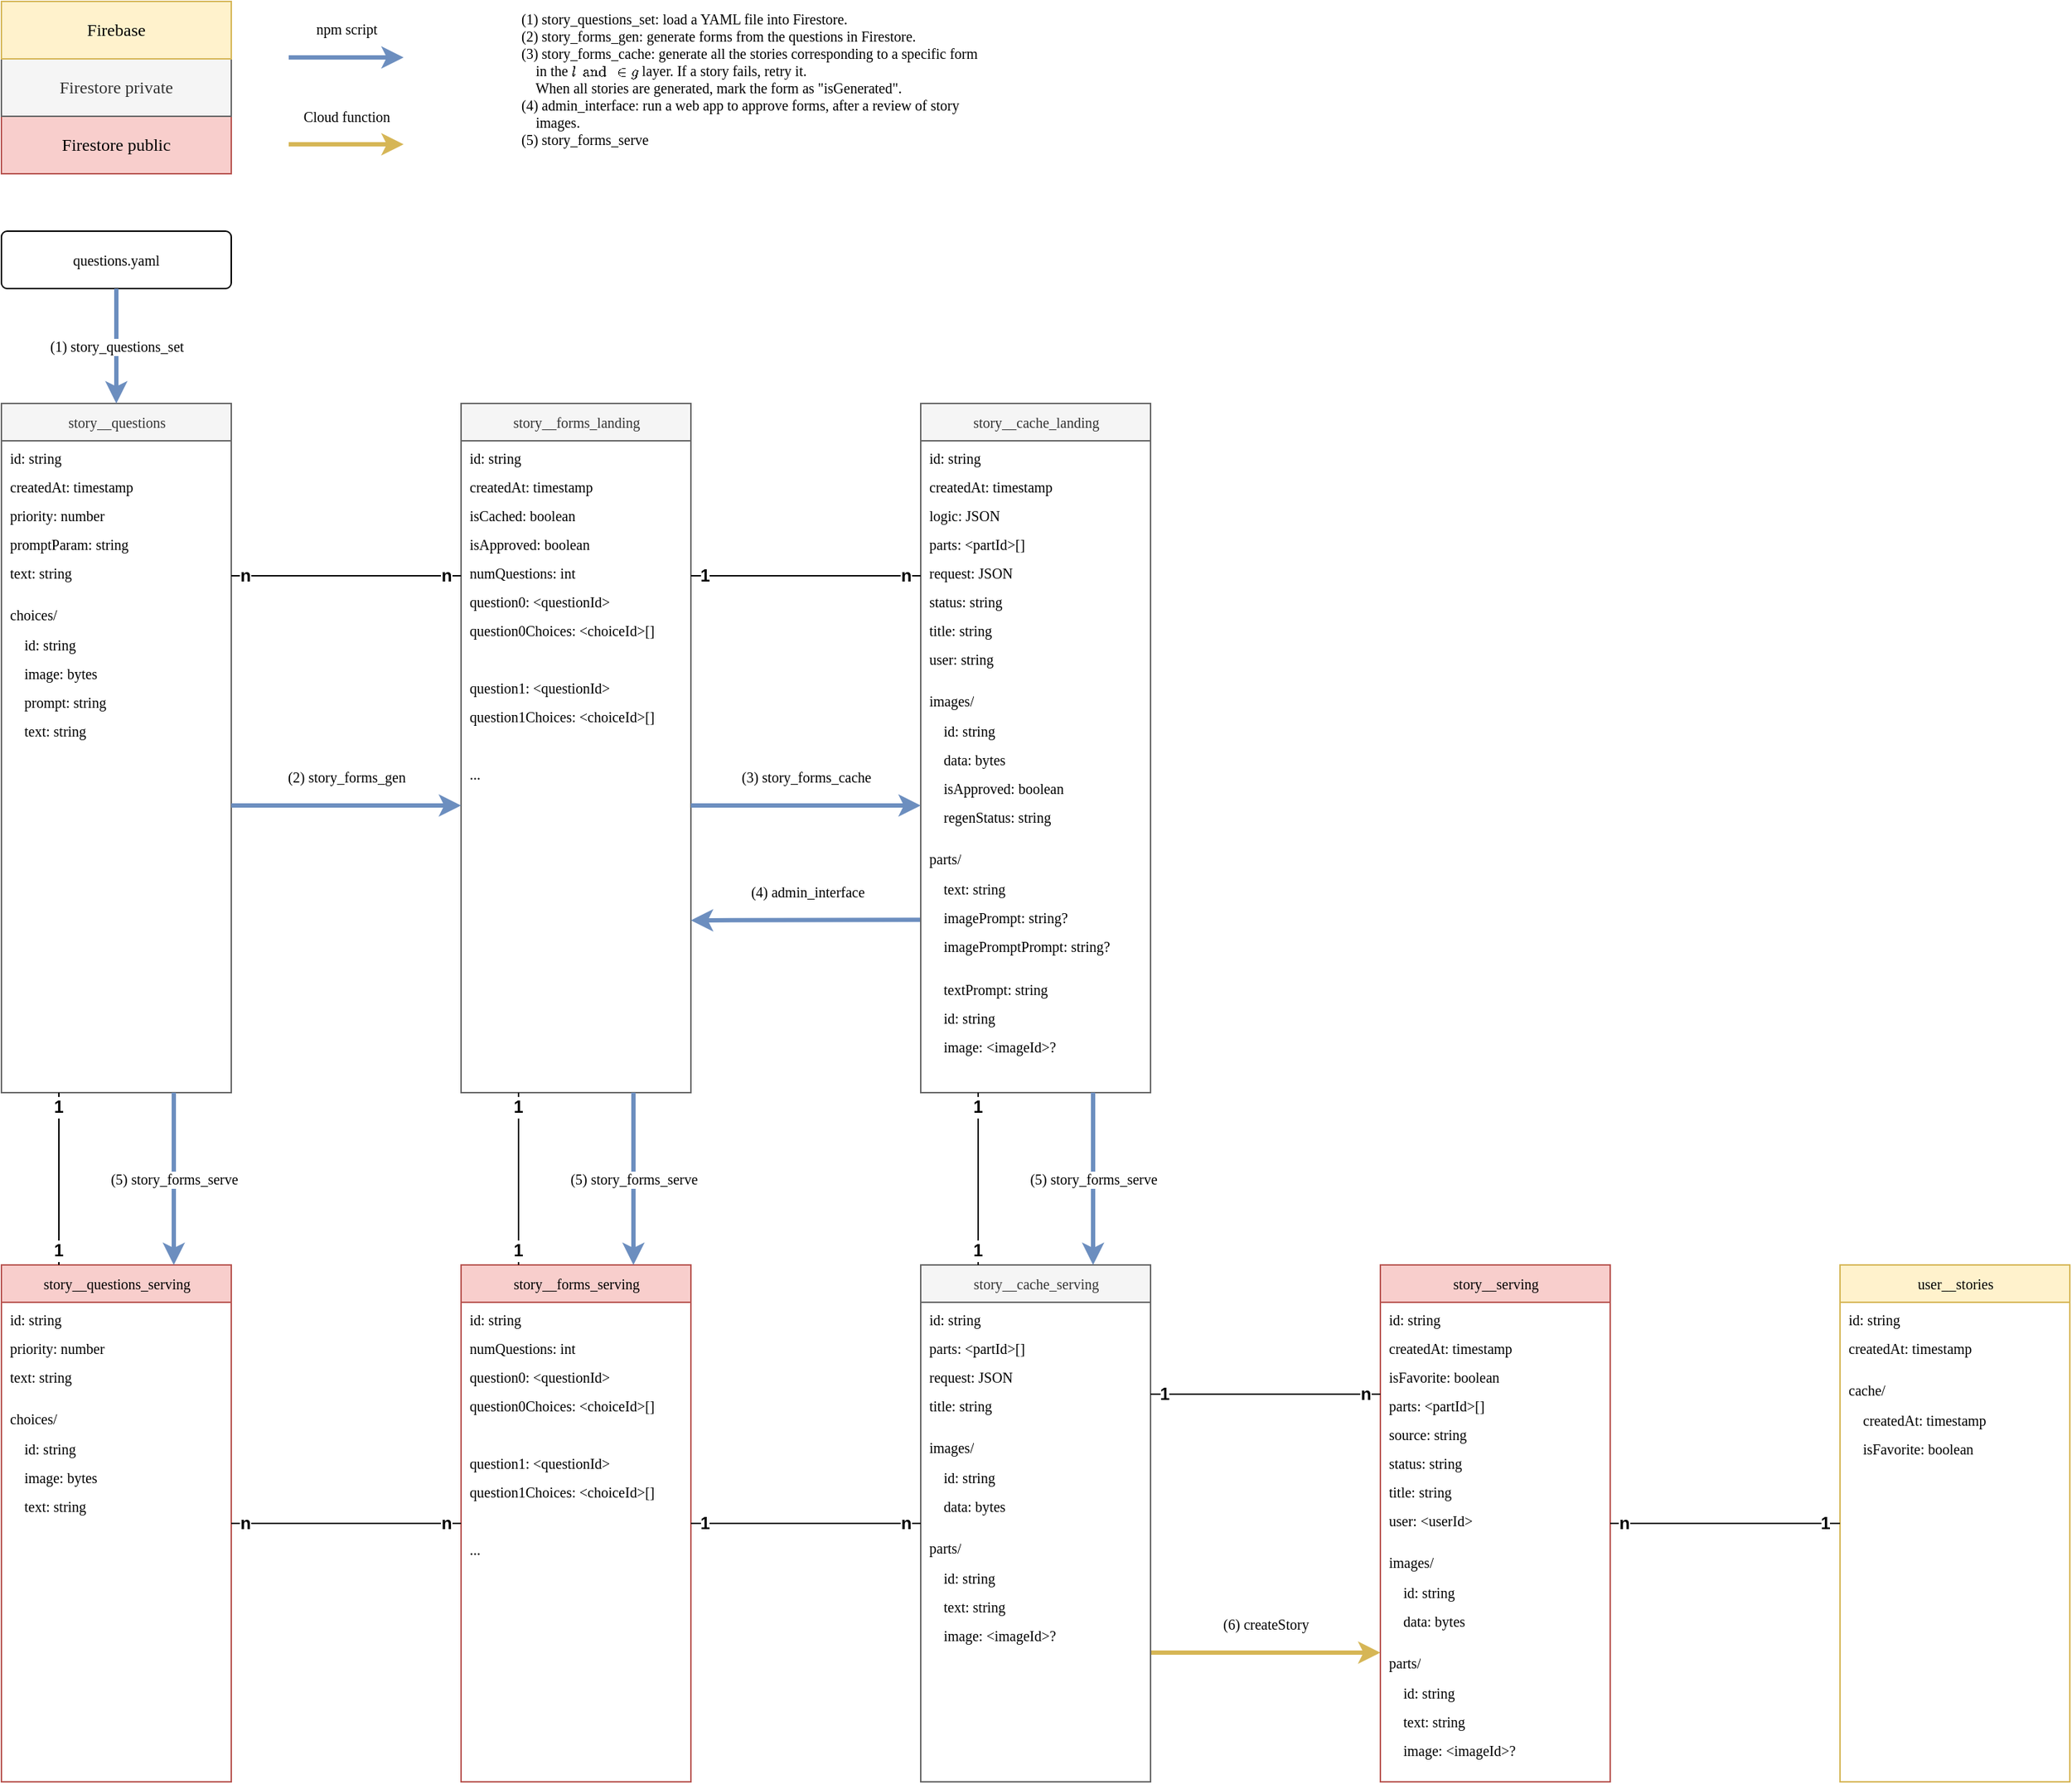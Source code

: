 <mxfile version="21.7.5" type="device">
  <diagram name="Page-1" id="AGp9k4NgMVpliDJdycsb">
    <mxGraphModel dx="1367" dy="701" grid="1" gridSize="10" guides="1" tooltips="1" connect="1" arrows="1" fold="1" page="1" pageScale="1" pageWidth="1169" pageHeight="827" math="0" shadow="0">
      <root>
        <mxCell id="0" />
        <mxCell id="1" parent="0" />
        <mxCell id="oHPK-ylT67RkrpIPKsx3-16" value="story__questions" style="swimlane;html=1;fontStyle=0;childLayout=stackLayout;horizontal=1;startSize=26;horizontalStack=0;resizeParent=1;resizeLast=0;collapsible=1;marginBottom=0;swimlaneFillColor=#ffffff;rounded=0;shadow=0;comic=0;labelBackgroundColor=none;strokeWidth=1;fontFamily=Lucida Console;fontSize=10;align=center;fillColor=#f5f5f5;strokeColor=#666666;swimlaneLine=1;glass=0;fontColor=#333333;" parent="1" vertex="1">
          <mxGeometry y="280" width="160" height="480" as="geometry">
            <mxRectangle y="280" width="160" height="30" as="alternateBounds" />
          </mxGeometry>
        </mxCell>
        <mxCell id="JgbcZ7sCWgasm3MyN25L-12" value="id: string" style="text;strokeColor=none;fillColor=none;align=left;verticalAlign=top;spacingLeft=4;spacingRight=4;overflow=hidden;rotatable=0;points=[[0,0.5],[1,0.5]];portConstraint=eastwest;whiteSpace=wrap;html=1;fontFamily=Lucida Console;fontSize=10;labelBackgroundColor=none;" parent="oHPK-ylT67RkrpIPKsx3-16" vertex="1">
          <mxGeometry y="26" width="160" height="20" as="geometry" />
        </mxCell>
        <mxCell id="JgbcZ7sCWgasm3MyN25L-22" value="createdAt: timestamp" style="text;strokeColor=none;fillColor=none;align=left;verticalAlign=top;spacingLeft=4;spacingRight=4;overflow=hidden;rotatable=0;points=[[0,0.5],[1,0.5]];portConstraint=eastwest;whiteSpace=wrap;html=1;fontFamily=Lucida Console;fontSize=10;labelBackgroundColor=none;" parent="oHPK-ylT67RkrpIPKsx3-16" vertex="1">
          <mxGeometry y="46" width="160" height="20" as="geometry" />
        </mxCell>
        <mxCell id="mDAjO0HEJjEHSdO7WQvk-1" value="priority: number" style="text;strokeColor=none;fillColor=none;align=left;verticalAlign=top;spacingLeft=4;spacingRight=4;overflow=hidden;rotatable=0;points=[[0,0.5],[1,0.5]];portConstraint=eastwest;whiteSpace=wrap;html=1;fontFamily=Lucida Console;fontSize=10;labelBackgroundColor=none;" parent="oHPK-ylT67RkrpIPKsx3-16" vertex="1">
          <mxGeometry y="66" width="160" height="20" as="geometry" />
        </mxCell>
        <mxCell id="JgbcZ7sCWgasm3MyN25L-21" value="promptParam: string" style="text;strokeColor=none;fillColor=none;align=left;verticalAlign=top;spacingLeft=4;spacingRight=4;overflow=hidden;rotatable=0;points=[[0,0.5],[1,0.5]];portConstraint=eastwest;whiteSpace=wrap;html=1;fontFamily=Lucida Console;fontSize=10;labelBackgroundColor=none;" parent="oHPK-ylT67RkrpIPKsx3-16" vertex="1">
          <mxGeometry y="86" width="160" height="20" as="geometry" />
        </mxCell>
        <mxCell id="JgbcZ7sCWgasm3MyN25L-8" value="text: string" style="text;strokeColor=none;fillColor=none;align=left;verticalAlign=top;spacingLeft=4;spacingRight=4;overflow=hidden;rotatable=0;points=[[0,0.5],[1,0.5]];portConstraint=eastwest;whiteSpace=wrap;html=1;fontFamily=Lucida Console;fontSize=10;labelBackgroundColor=none;" parent="oHPK-ylT67RkrpIPKsx3-16" vertex="1">
          <mxGeometry y="106" width="160" height="20" as="geometry" />
        </mxCell>
        <mxCell id="JgbcZ7sCWgasm3MyN25L-16" value="choices/" style="text;strokeColor=none;fillColor=none;align=left;verticalAlign=bottom;spacingLeft=4;spacingRight=4;overflow=hidden;rotatable=0;points=[[0,0.5],[1,0.5]];portConstraint=eastwest;whiteSpace=wrap;html=1;fontFamily=Lucida Console;fontSize=10;labelBackgroundColor=none;" parent="oHPK-ylT67RkrpIPKsx3-16" vertex="1">
          <mxGeometry y="126" width="160" height="30" as="geometry" />
        </mxCell>
        <mxCell id="JgbcZ7sCWgasm3MyN25L-17" value="id: string" style="text;strokeColor=none;fillColor=none;align=left;verticalAlign=top;spacingLeft=14;spacingRight=4;overflow=hidden;rotatable=0;points=[[0,0.5],[1,0.5]];portConstraint=eastwest;whiteSpace=wrap;html=1;fontFamily=Lucida Console;fontSize=10;labelBackgroundColor=none;" parent="oHPK-ylT67RkrpIPKsx3-16" vertex="1">
          <mxGeometry y="156" width="160" height="20" as="geometry" />
        </mxCell>
        <mxCell id="JgbcZ7sCWgasm3MyN25L-20" value="image: bytes" style="text;strokeColor=none;fillColor=none;align=left;verticalAlign=top;spacingLeft=14;spacingRight=4;overflow=hidden;rotatable=0;points=[[0,0.5],[1,0.5]];portConstraint=eastwest;whiteSpace=wrap;html=1;fontFamily=Lucida Console;fontSize=10;labelBackgroundColor=none;" parent="oHPK-ylT67RkrpIPKsx3-16" vertex="1">
          <mxGeometry y="176" width="160" height="20" as="geometry" />
        </mxCell>
        <mxCell id="JgbcZ7sCWgasm3MyN25L-18" value="prompt: string" style="text;strokeColor=none;fillColor=none;align=left;verticalAlign=top;spacingLeft=14;spacingRight=4;overflow=hidden;rotatable=0;points=[[0,0.5],[1,0.5]];portConstraint=eastwest;whiteSpace=wrap;html=1;fontFamily=Lucida Console;fontSize=10;labelBackgroundColor=none;" parent="oHPK-ylT67RkrpIPKsx3-16" vertex="1">
          <mxGeometry y="196" width="160" height="20" as="geometry" />
        </mxCell>
        <mxCell id="JgbcZ7sCWgasm3MyN25L-19" value="text: string" style="text;strokeColor=none;fillColor=none;align=left;verticalAlign=top;spacingLeft=14;spacingRight=4;overflow=hidden;rotatable=0;points=[[0,0.5],[1,0.5]];portConstraint=eastwest;whiteSpace=wrap;html=1;fontFamily=Lucida Console;fontSize=10;labelBackgroundColor=none;" parent="oHPK-ylT67RkrpIPKsx3-16" vertex="1">
          <mxGeometry y="216" width="160" height="20" as="geometry" />
        </mxCell>
        <mxCell id="oHPK-ylT67RkrpIPKsx3-22" value="story__forms_landing" style="swimlane;html=1;fontStyle=0;childLayout=stackLayout;horizontal=1;startSize=26;horizontalStack=0;resizeParent=1;resizeLast=0;collapsible=1;marginBottom=0;swimlaneFillColor=#ffffff;rounded=0;shadow=0;comic=0;labelBackgroundColor=none;strokeWidth=1;fontFamily=Lucida Console;fontSize=10;align=center;fillColor=#f5f5f5;fontColor=#333333;strokeColor=#666666;swimlaneLine=1;glass=0;" parent="1" vertex="1">
          <mxGeometry x="320" y="280" width="160" height="480" as="geometry">
            <mxRectangle x="320" y="280" width="160" height="30" as="alternateBounds" />
          </mxGeometry>
        </mxCell>
        <mxCell id="JgbcZ7sCWgasm3MyN25L-27" value="id: string" style="text;strokeColor=none;fillColor=none;align=left;verticalAlign=top;spacingLeft=4;spacingRight=4;overflow=hidden;rotatable=0;points=[[0,0.5],[1,0.5]];portConstraint=eastwest;whiteSpace=wrap;html=1;fontFamily=Lucida Console;fontSize=10;labelBackgroundColor=none;" parent="oHPK-ylT67RkrpIPKsx3-22" vertex="1">
          <mxGeometry y="26" width="160" height="20" as="geometry" />
        </mxCell>
        <mxCell id="JgbcZ7sCWgasm3MyN25L-28" value="createdAt: timestamp" style="text;strokeColor=none;fillColor=none;align=left;verticalAlign=top;spacingLeft=4;spacingRight=4;overflow=hidden;rotatable=0;points=[[0,0.5],[1,0.5]];portConstraint=eastwest;whiteSpace=wrap;html=1;fontFamily=Lucida Console;fontSize=10;labelBackgroundColor=none;" parent="oHPK-ylT67RkrpIPKsx3-22" vertex="1">
          <mxGeometry y="46" width="160" height="20" as="geometry" />
        </mxCell>
        <mxCell id="JgbcZ7sCWgasm3MyN25L-37" value="isCached: boolean" style="text;strokeColor=none;fillColor=none;align=left;verticalAlign=top;spacingLeft=4;spacingRight=4;overflow=hidden;rotatable=0;points=[[0,0.5],[1,0.5]];portConstraint=eastwest;whiteSpace=wrap;html=1;fontFamily=Lucida Console;fontSize=10;labelBackgroundColor=none;" parent="oHPK-ylT67RkrpIPKsx3-22" vertex="1">
          <mxGeometry y="66" width="160" height="20" as="geometry" />
        </mxCell>
        <mxCell id="5jNySDlbbCqf91xrsFXS-9" value="isApproved: boolean" style="text;strokeColor=none;fillColor=none;align=left;verticalAlign=top;spacingLeft=4;spacingRight=4;overflow=hidden;rotatable=0;points=[[0,0.5],[1,0.5]];portConstraint=eastwest;whiteSpace=wrap;html=1;fontFamily=Lucida Console;fontSize=10;labelBackgroundColor=none;" parent="oHPK-ylT67RkrpIPKsx3-22" vertex="1">
          <mxGeometry y="86" width="160" height="20" as="geometry" />
        </mxCell>
        <mxCell id="JgbcZ7sCWgasm3MyN25L-33" value="numQuestions: int" style="text;strokeColor=none;fillColor=none;align=left;verticalAlign=top;spacingLeft=4;spacingRight=4;overflow=hidden;rotatable=0;points=[[0,0.5],[1,0.5]];portConstraint=eastwest;whiteSpace=wrap;html=1;fontFamily=Lucida Console;fontSize=10;labelBackgroundColor=none;" parent="oHPK-ylT67RkrpIPKsx3-22" vertex="1">
          <mxGeometry y="106" width="160" height="20" as="geometry" />
        </mxCell>
        <mxCell id="JgbcZ7sCWgasm3MyN25L-29" value="question0: &amp;lt;questionId&amp;gt;" style="text;strokeColor=none;fillColor=none;align=left;verticalAlign=top;spacingLeft=4;spacingRight=4;overflow=hidden;rotatable=0;points=[[0,0.5],[1,0.5]];portConstraint=eastwest;whiteSpace=wrap;html=1;fontFamily=Lucida Console;fontSize=10;labelBackgroundColor=none;" parent="oHPK-ylT67RkrpIPKsx3-22" vertex="1">
          <mxGeometry y="126" width="160" height="20" as="geometry" />
        </mxCell>
        <mxCell id="JgbcZ7sCWgasm3MyN25L-30" value="question0Choices: &amp;lt;choiceId&amp;gt;[]" style="text;strokeColor=none;fillColor=none;align=left;verticalAlign=top;spacingLeft=4;spacingRight=4;overflow=hidden;rotatable=0;points=[[0,0.5],[1,0.5]];portConstraint=eastwest;whiteSpace=wrap;html=1;fontFamily=Lucida Console;fontSize=10;labelBackgroundColor=none;" parent="oHPK-ylT67RkrpIPKsx3-22" vertex="1">
          <mxGeometry y="146" width="160" height="40" as="geometry" />
        </mxCell>
        <mxCell id="JgbcZ7sCWgasm3MyN25L-31" value="question1: &amp;lt;questionId&amp;gt;" style="text;strokeColor=none;fillColor=none;align=left;verticalAlign=top;spacingLeft=4;spacingRight=4;overflow=hidden;rotatable=0;points=[[0,0.5],[1,0.5]];portConstraint=eastwest;whiteSpace=wrap;html=1;fontFamily=Lucida Console;fontSize=10;labelBackgroundColor=none;" parent="oHPK-ylT67RkrpIPKsx3-22" vertex="1">
          <mxGeometry y="186" width="160" height="20" as="geometry" />
        </mxCell>
        <mxCell id="JgbcZ7sCWgasm3MyN25L-32" value="question1Choices: &amp;lt;choiceId&amp;gt;[]" style="text;strokeColor=none;fillColor=none;align=left;verticalAlign=top;spacingLeft=4;spacingRight=4;overflow=hidden;rotatable=0;points=[[0,0.5],[1,0.5]];portConstraint=eastwest;whiteSpace=wrap;html=1;fontFamily=Lucida Console;fontSize=10;labelBackgroundColor=none;" parent="oHPK-ylT67RkrpIPKsx3-22" vertex="1">
          <mxGeometry y="206" width="160" height="40" as="geometry" />
        </mxCell>
        <mxCell id="7S3lR6mX7amAH_xJcQXJ-2" value="..." style="text;strokeColor=none;fillColor=none;align=left;verticalAlign=top;spacingLeft=4;spacingRight=4;overflow=hidden;rotatable=0;points=[[0,0.5],[1,0.5]];portConstraint=eastwest;whiteSpace=wrap;html=1;fontFamily=Lucida Console;fontSize=10;labelBackgroundColor=none;" parent="oHPK-ylT67RkrpIPKsx3-22" vertex="1">
          <mxGeometry y="246" width="160" height="20" as="geometry" />
        </mxCell>
        <mxCell id="oHPK-ylT67RkrpIPKsx3-23" value="story__cache_landing" style="swimlane;html=1;fontStyle=0;childLayout=stackLayout;horizontal=1;startSize=26;horizontalStack=0;resizeParent=1;resizeLast=0;collapsible=1;marginBottom=0;swimlaneFillColor=#ffffff;rounded=0;shadow=0;comic=0;labelBackgroundColor=none;strokeWidth=1;fontFamily=Lucida Console;fontSize=10;align=center;fillColor=#f5f5f5;fontColor=#333333;strokeColor=#666666;swimlaneLine=1;glass=0;" parent="1" vertex="1">
          <mxGeometry x="640" y="280" width="160" height="480" as="geometry">
            <mxRectangle x="640" y="280" width="160" height="30" as="alternateBounds" />
          </mxGeometry>
        </mxCell>
        <mxCell id="JgbcZ7sCWgasm3MyN25L-45" value="id: string" style="text;strokeColor=none;fillColor=none;align=left;verticalAlign=top;spacingLeft=4;spacingRight=4;overflow=hidden;rotatable=0;points=[[0,0.5],[1,0.5]];portConstraint=eastwest;whiteSpace=wrap;html=1;fontFamily=Lucida Console;fontSize=10;labelBackgroundColor=none;" parent="oHPK-ylT67RkrpIPKsx3-23" vertex="1">
          <mxGeometry y="26" width="160" height="20" as="geometry" />
        </mxCell>
        <mxCell id="JgbcZ7sCWgasm3MyN25L-47" value="createdAt: timestamp" style="text;strokeColor=none;fillColor=none;align=left;verticalAlign=top;spacingLeft=4;spacingRight=4;overflow=hidden;rotatable=0;points=[[0,0.5],[1,0.5]];portConstraint=eastwest;whiteSpace=wrap;html=1;fontFamily=Lucida Console;fontSize=10;labelBackgroundColor=none;" parent="oHPK-ylT67RkrpIPKsx3-23" vertex="1">
          <mxGeometry y="46" width="160" height="20" as="geometry" />
        </mxCell>
        <mxCell id="mDAjO0HEJjEHSdO7WQvk-2" value="logic: JSON" style="text;strokeColor=none;fillColor=none;align=left;verticalAlign=top;spacingLeft=4;spacingRight=4;overflow=hidden;rotatable=0;points=[[0,0.5],[1,0.5]];portConstraint=eastwest;whiteSpace=wrap;html=1;fontFamily=Lucida Console;fontSize=10;labelBackgroundColor=none;" parent="oHPK-ylT67RkrpIPKsx3-23" vertex="1">
          <mxGeometry y="66" width="160" height="20" as="geometry" />
        </mxCell>
        <mxCell id="JgbcZ7sCWgasm3MyN25L-49" value="parts: &amp;lt;partId&amp;gt;[]" style="text;strokeColor=none;fillColor=none;align=left;verticalAlign=top;spacingLeft=4;spacingRight=4;overflow=hidden;rotatable=0;points=[[0,0.5],[1,0.5]];portConstraint=eastwest;whiteSpace=wrap;html=1;fontFamily=Lucida Console;fontSize=10;labelBackgroundColor=none;" parent="oHPK-ylT67RkrpIPKsx3-23" vertex="1">
          <mxGeometry y="86" width="160" height="20" as="geometry" />
        </mxCell>
        <mxCell id="JgbcZ7sCWgasm3MyN25L-48" value="request: JSON" style="text;strokeColor=none;fillColor=none;align=left;verticalAlign=top;spacingLeft=4;spacingRight=4;overflow=hidden;rotatable=0;points=[[0,0.5],[1,0.5]];portConstraint=eastwest;whiteSpace=wrap;html=1;fontFamily=Lucida Console;fontSize=10;labelBackgroundColor=none;" parent="oHPK-ylT67RkrpIPKsx3-23" vertex="1">
          <mxGeometry y="106" width="160" height="20" as="geometry" />
        </mxCell>
        <mxCell id="JgbcZ7sCWgasm3MyN25L-46" value="status: string" style="text;strokeColor=none;fillColor=none;align=left;verticalAlign=top;spacingLeft=4;spacingRight=4;overflow=hidden;rotatable=0;points=[[0,0.5],[1,0.5]];portConstraint=eastwest;whiteSpace=wrap;html=1;fontFamily=Lucida Console;fontSize=10;labelBackgroundColor=none;" parent="oHPK-ylT67RkrpIPKsx3-23" vertex="1">
          <mxGeometry y="126" width="160" height="20" as="geometry" />
        </mxCell>
        <mxCell id="mDAjO0HEJjEHSdO7WQvk-3" value="title: string" style="text;strokeColor=none;fillColor=none;align=left;verticalAlign=top;spacingLeft=4;spacingRight=4;overflow=hidden;rotatable=0;points=[[0,0.5],[1,0.5]];portConstraint=eastwest;whiteSpace=wrap;html=1;fontFamily=Lucida Console;fontSize=10;labelBackgroundColor=none;" parent="oHPK-ylT67RkrpIPKsx3-23" vertex="1">
          <mxGeometry y="146" width="160" height="20" as="geometry" />
        </mxCell>
        <mxCell id="mDAjO0HEJjEHSdO7WQvk-4" value="user: string" style="text;strokeColor=none;fillColor=none;align=left;verticalAlign=top;spacingLeft=4;spacingRight=4;overflow=hidden;rotatable=0;points=[[0,0.5],[1,0.5]];portConstraint=eastwest;whiteSpace=wrap;html=1;fontFamily=Lucida Console;fontSize=10;labelBackgroundColor=none;" parent="oHPK-ylT67RkrpIPKsx3-23" vertex="1">
          <mxGeometry y="166" width="160" height="20" as="geometry" />
        </mxCell>
        <mxCell id="JgbcZ7sCWgasm3MyN25L-50" value="images/" style="text;strokeColor=none;fillColor=none;align=left;verticalAlign=bottom;spacingLeft=4;spacingRight=4;overflow=hidden;rotatable=0;points=[[0,0.5],[1,0.5]];portConstraint=eastwest;whiteSpace=wrap;html=1;fontFamily=Lucida Console;fontSize=10;labelBackgroundColor=none;" parent="oHPK-ylT67RkrpIPKsx3-23" vertex="1">
          <mxGeometry y="186" width="160" height="30" as="geometry" />
        </mxCell>
        <mxCell id="JgbcZ7sCWgasm3MyN25L-51" value="id: string" style="text;strokeColor=none;fillColor=none;align=left;verticalAlign=top;spacingLeft=14;spacingRight=4;overflow=hidden;rotatable=0;points=[[0,0.5],[1,0.5]];portConstraint=eastwest;whiteSpace=wrap;html=1;fontFamily=Lucida Console;fontSize=10;labelBackgroundColor=none;" parent="oHPK-ylT67RkrpIPKsx3-23" vertex="1">
          <mxGeometry y="216" width="160" height="20" as="geometry" />
        </mxCell>
        <mxCell id="JgbcZ7sCWgasm3MyN25L-52" value="data: bytes" style="text;strokeColor=none;fillColor=none;align=left;verticalAlign=top;spacingLeft=14;spacingRight=4;overflow=hidden;rotatable=0;points=[[0,0.5],[1,0.5]];portConstraint=eastwest;whiteSpace=wrap;html=1;fontFamily=Lucida Console;fontSize=10;labelBackgroundColor=none;" parent="oHPK-ylT67RkrpIPKsx3-23" vertex="1">
          <mxGeometry y="236" width="160" height="20" as="geometry" />
        </mxCell>
        <mxCell id="5jNySDlbbCqf91xrsFXS-5" value="isApproved: boolean" style="text;strokeColor=none;fillColor=none;align=left;verticalAlign=top;spacingLeft=14;spacingRight=4;overflow=hidden;rotatable=0;points=[[0,0.5],[1,0.5]];portConstraint=eastwest;whiteSpace=wrap;html=1;fontFamily=Lucida Console;fontSize=10;labelBackgroundColor=none;" parent="oHPK-ylT67RkrpIPKsx3-23" vertex="1">
          <mxGeometry y="256" width="160" height="20" as="geometry" />
        </mxCell>
        <mxCell id="5jNySDlbbCqf91xrsFXS-6" value="regenStatus: string" style="text;strokeColor=none;fillColor=none;align=left;verticalAlign=top;spacingLeft=14;spacingRight=4;overflow=hidden;rotatable=0;points=[[0,0.5],[1,0.5]];portConstraint=eastwest;whiteSpace=wrap;html=1;fontFamily=Lucida Console;fontSize=10;labelBackgroundColor=none;" parent="oHPK-ylT67RkrpIPKsx3-23" vertex="1">
          <mxGeometry y="276" width="160" height="20" as="geometry" />
        </mxCell>
        <mxCell id="JgbcZ7sCWgasm3MyN25L-53" value="parts/" style="text;strokeColor=none;fillColor=none;align=left;verticalAlign=bottom;spacingLeft=4;spacingRight=4;overflow=hidden;rotatable=0;points=[[0,0.5],[1,0.5]];portConstraint=eastwest;whiteSpace=wrap;html=1;fontFamily=Lucida Console;fontSize=10;labelBackgroundColor=none;" parent="oHPK-ylT67RkrpIPKsx3-23" vertex="1">
          <mxGeometry y="296" width="160" height="30" as="geometry" />
        </mxCell>
        <mxCell id="JgbcZ7sCWgasm3MyN25L-55" value="text: string" style="text;strokeColor=none;fillColor=none;align=left;verticalAlign=top;spacingLeft=14;spacingRight=4;overflow=hidden;rotatable=0;points=[[0,0.5],[1,0.5]];portConstraint=eastwest;whiteSpace=wrap;html=1;fontFamily=Lucida Console;fontSize=10;labelBackgroundColor=none;" parent="oHPK-ylT67RkrpIPKsx3-23" vertex="1">
          <mxGeometry y="326" width="160" height="20" as="geometry" />
        </mxCell>
        <mxCell id="JgbcZ7sCWgasm3MyN25L-59" value="imagePrompt: string?" style="text;strokeColor=none;fillColor=none;align=left;verticalAlign=top;spacingLeft=14;spacingRight=4;overflow=hidden;rotatable=0;points=[[0,0.5],[1,0.5]];portConstraint=eastwest;whiteSpace=wrap;html=1;fontFamily=Lucida Console;fontSize=10;labelBackgroundColor=none;" parent="oHPK-ylT67RkrpIPKsx3-23" vertex="1">
          <mxGeometry y="346" width="160" height="20" as="geometry" />
        </mxCell>
        <mxCell id="JgbcZ7sCWgasm3MyN25L-60" value="imagePromptPrompt: string?" style="text;strokeColor=none;fillColor=none;align=left;verticalAlign=top;spacingLeft=14;spacingRight=4;overflow=hidden;rotatable=0;points=[[0,0.5],[1,0.5]];portConstraint=eastwest;whiteSpace=wrap;html=1;fontFamily=Lucida Console;fontSize=10;labelBackgroundColor=none;" parent="oHPK-ylT67RkrpIPKsx3-23" vertex="1">
          <mxGeometry y="366" width="160" height="30" as="geometry" />
        </mxCell>
        <mxCell id="JgbcZ7sCWgasm3MyN25L-58" value="textPrompt: string" style="text;strokeColor=none;fillColor=none;align=left;verticalAlign=top;spacingLeft=14;spacingRight=4;overflow=hidden;rotatable=0;points=[[0,0.5],[1,0.5]];portConstraint=eastwest;whiteSpace=wrap;html=1;fontFamily=Lucida Console;fontSize=10;labelBackgroundColor=none;" parent="oHPK-ylT67RkrpIPKsx3-23" vertex="1">
          <mxGeometry y="396" width="160" height="20" as="geometry" />
        </mxCell>
        <mxCell id="JgbcZ7sCWgasm3MyN25L-54" value="id: string" style="text;strokeColor=none;fillColor=none;align=left;verticalAlign=top;spacingLeft=14;spacingRight=4;overflow=hidden;rotatable=0;points=[[0,0.5],[1,0.5]];portConstraint=eastwest;whiteSpace=wrap;html=1;fontFamily=Lucida Console;fontSize=10;labelBackgroundColor=none;" parent="oHPK-ylT67RkrpIPKsx3-23" vertex="1">
          <mxGeometry y="416" width="160" height="20" as="geometry" />
        </mxCell>
        <mxCell id="JgbcZ7sCWgasm3MyN25L-56" value="image: &amp;lt;imageId&amp;gt;?" style="text;strokeColor=none;fillColor=none;align=left;verticalAlign=top;spacingLeft=14;spacingRight=4;overflow=hidden;rotatable=0;points=[[0,0.5],[1,0.5]];portConstraint=eastwest;whiteSpace=wrap;html=1;fontFamily=Lucida Console;fontSize=10;labelBackgroundColor=none;" parent="oHPK-ylT67RkrpIPKsx3-23" vertex="1">
          <mxGeometry y="436" width="160" height="20" as="geometry" />
        </mxCell>
        <mxCell id="oHPK-ylT67RkrpIPKsx3-24" value="story__forms_serving" style="swimlane;html=1;fontStyle=0;childLayout=stackLayout;horizontal=1;startSize=26;horizontalStack=0;resizeParent=1;resizeLast=0;collapsible=1;marginBottom=0;swimlaneFillColor=#ffffff;rounded=0;shadow=0;comic=0;labelBackgroundColor=none;strokeWidth=1;fontFamily=Lucida Console;fontSize=10;align=center;fillColor=#f8cecc;strokeColor=#b85450;swimlaneLine=1;glass=0;" parent="1" vertex="1">
          <mxGeometry x="320" y="880" width="160" height="360" as="geometry">
            <mxRectangle x="320" y="520" width="160" height="30" as="alternateBounds" />
          </mxGeometry>
        </mxCell>
        <mxCell id="JgbcZ7sCWgasm3MyN25L-39" value="id: string" style="text;strokeColor=none;fillColor=none;align=left;verticalAlign=top;spacingLeft=4;spacingRight=4;overflow=hidden;rotatable=0;points=[[0,0.5],[1,0.5]];portConstraint=eastwest;whiteSpace=wrap;html=1;fontFamily=Lucida Console;fontSize=10;labelBackgroundColor=none;" parent="oHPK-ylT67RkrpIPKsx3-24" vertex="1">
          <mxGeometry y="26" width="160" height="20" as="geometry" />
        </mxCell>
        <mxCell id="9XYHCB7nZetirJmyM--q-1" value="numQuestions: int" style="text;strokeColor=none;fillColor=none;align=left;verticalAlign=top;spacingLeft=4;spacingRight=4;overflow=hidden;rotatable=0;points=[[0,0.5],[1,0.5]];portConstraint=eastwest;whiteSpace=wrap;html=1;fontFamily=Lucida Console;fontSize=10;labelBackgroundColor=none;" parent="oHPK-ylT67RkrpIPKsx3-24" vertex="1">
          <mxGeometry y="46" width="160" height="20" as="geometry" />
        </mxCell>
        <mxCell id="JgbcZ7sCWgasm3MyN25L-41" value="question0: &amp;lt;questionId&amp;gt;" style="text;strokeColor=none;fillColor=none;align=left;verticalAlign=top;spacingLeft=4;spacingRight=4;overflow=hidden;rotatable=0;points=[[0,0.5],[1,0.5]];portConstraint=eastwest;whiteSpace=wrap;html=1;fontFamily=Lucida Console;fontSize=10;labelBackgroundColor=none;" parent="oHPK-ylT67RkrpIPKsx3-24" vertex="1">
          <mxGeometry y="66" width="160" height="20" as="geometry" />
        </mxCell>
        <mxCell id="JgbcZ7sCWgasm3MyN25L-42" value="question0Choices: &amp;lt;choiceId&amp;gt;[]" style="text;strokeColor=none;fillColor=none;align=left;verticalAlign=top;spacingLeft=4;spacingRight=4;overflow=hidden;rotatable=0;points=[[0,0.5],[1,0.5]];portConstraint=eastwest;whiteSpace=wrap;html=1;fontFamily=Lucida Console;fontSize=10;labelBackgroundColor=none;" parent="oHPK-ylT67RkrpIPKsx3-24" vertex="1">
          <mxGeometry y="86" width="160" height="40" as="geometry" />
        </mxCell>
        <mxCell id="JgbcZ7sCWgasm3MyN25L-43" value="question1: &amp;lt;questionId&amp;gt;" style="text;strokeColor=none;fillColor=none;align=left;verticalAlign=top;spacingLeft=4;spacingRight=4;overflow=hidden;rotatable=0;points=[[0,0.5],[1,0.5]];portConstraint=eastwest;whiteSpace=wrap;html=1;fontFamily=Lucida Console;fontSize=10;labelBackgroundColor=none;" parent="oHPK-ylT67RkrpIPKsx3-24" vertex="1">
          <mxGeometry y="126" width="160" height="20" as="geometry" />
        </mxCell>
        <mxCell id="JgbcZ7sCWgasm3MyN25L-44" value="question1Choices: &amp;lt;choiceId&amp;gt;[]" style="text;strokeColor=none;fillColor=none;align=left;verticalAlign=top;spacingLeft=4;spacingRight=4;overflow=hidden;rotatable=0;points=[[0,0.5],[1,0.5]];portConstraint=eastwest;whiteSpace=wrap;html=1;fontFamily=Lucida Console;fontSize=10;labelBackgroundColor=none;" parent="oHPK-ylT67RkrpIPKsx3-24" vertex="1">
          <mxGeometry y="146" width="160" height="40" as="geometry" />
        </mxCell>
        <mxCell id="JgbcZ7sCWgasm3MyN25L-93" value="..." style="text;strokeColor=none;fillColor=none;align=left;verticalAlign=top;spacingLeft=4;spacingRight=4;overflow=hidden;rotatable=0;points=[[0,0.5],[1,0.5]];portConstraint=eastwest;whiteSpace=wrap;html=1;fontFamily=Lucida Console;fontSize=10;labelBackgroundColor=none;" parent="oHPK-ylT67RkrpIPKsx3-24" vertex="1">
          <mxGeometry y="186" width="160" height="20" as="geometry" />
        </mxCell>
        <mxCell id="JgbcZ7sCWgasm3MyN25L-88" value="&lt;font style=&quot;font-size: 10px;&quot; face=&quot;Lucida Console&quot;&gt;(6) createStory&lt;br style=&quot;font-size: 10px;&quot;&gt;&lt;/font&gt;" style="edgeStyle=orthogonalEdgeStyle;rounded=0;orthogonalLoop=1;jettySize=auto;html=1;exitX=1;exitY=0.75;exitDx=0;exitDy=0;entryX=0;entryY=0.75;entryDx=0;entryDy=0;fontSize=10;fontFamily=Lucida Console;strokeColor=#d6b656;endFill=1;strokeWidth=3;fillColor=#fff2cc;" parent="1" source="oHPK-ylT67RkrpIPKsx3-25" target="oHPK-ylT67RkrpIPKsx3-28" edge="1">
          <mxGeometry y="20" relative="1" as="geometry">
            <mxPoint as="offset" />
          </mxGeometry>
        </mxCell>
        <mxCell id="oHPK-ylT67RkrpIPKsx3-25" value="story__cache_serving" style="swimlane;html=1;fontStyle=0;childLayout=stackLayout;horizontal=1;startSize=26;horizontalStack=0;resizeParent=1;resizeLast=0;collapsible=1;marginBottom=0;swimlaneFillColor=#ffffff;rounded=0;shadow=0;comic=0;labelBackgroundColor=none;strokeWidth=1;fontFamily=Lucida Console;fontSize=10;align=center;fillColor=#f5f5f5;strokeColor=#666666;swimlaneLine=1;glass=0;fontColor=#333333;" parent="1" vertex="1">
          <mxGeometry x="640" y="880" width="160" height="360" as="geometry">
            <mxRectangle x="640" y="520" width="160" height="30" as="alternateBounds" />
          </mxGeometry>
        </mxCell>
        <mxCell id="JgbcZ7sCWgasm3MyN25L-61" value="id: string" style="text;strokeColor=none;fillColor=none;align=left;verticalAlign=top;spacingLeft=4;spacingRight=4;overflow=hidden;rotatable=0;points=[[0,0.5],[1,0.5]];portConstraint=eastwest;whiteSpace=wrap;html=1;fontFamily=Lucida Console;fontSize=10;labelBackgroundColor=none;connectable=0;" parent="oHPK-ylT67RkrpIPKsx3-25" vertex="1">
          <mxGeometry y="26" width="160" height="20" as="geometry" />
        </mxCell>
        <mxCell id="JgbcZ7sCWgasm3MyN25L-64" value="parts: &amp;lt;partId&amp;gt;[]" style="text;strokeColor=none;fillColor=none;align=left;verticalAlign=top;spacingLeft=4;spacingRight=4;overflow=hidden;rotatable=0;points=[[0,0.5],[1,0.5]];portConstraint=eastwest;whiteSpace=wrap;html=1;fontFamily=Lucida Console;fontSize=10;labelBackgroundColor=none;connectable=0;" parent="oHPK-ylT67RkrpIPKsx3-25" vertex="1">
          <mxGeometry y="46" width="160" height="20" as="geometry" />
        </mxCell>
        <mxCell id="mDAjO0HEJjEHSdO7WQvk-6" value="request: JSON" style="text;strokeColor=none;fillColor=none;align=left;verticalAlign=top;spacingLeft=4;spacingRight=4;overflow=hidden;rotatable=0;points=[[0,0.5],[1,0.5]];portConstraint=eastwest;whiteSpace=wrap;html=1;fontFamily=Lucida Console;fontSize=10;labelBackgroundColor=none;" parent="oHPK-ylT67RkrpIPKsx3-25" vertex="1">
          <mxGeometry y="66" width="160" height="20" as="geometry" />
        </mxCell>
        <mxCell id="JgbcZ7sCWgasm3MyN25L-62" value="title: string" style="text;strokeColor=none;fillColor=none;align=left;verticalAlign=top;spacingLeft=4;spacingRight=4;overflow=hidden;rotatable=0;points=[[0,0.5],[1,0.5]];portConstraint=eastwest;whiteSpace=wrap;html=1;fontFamily=Lucida Console;fontSize=10;labelBackgroundColor=none;connectable=0;" parent="oHPK-ylT67RkrpIPKsx3-25" vertex="1">
          <mxGeometry y="86" width="160" height="20" as="geometry" />
        </mxCell>
        <mxCell id="JgbcZ7sCWgasm3MyN25L-65" value="images/" style="text;strokeColor=none;fillColor=none;align=left;verticalAlign=bottom;spacingLeft=4;spacingRight=4;overflow=hidden;rotatable=0;points=[[0,0.5],[1,0.5]];portConstraint=eastwest;whiteSpace=wrap;html=1;fontFamily=Lucida Console;fontSize=10;labelBackgroundColor=none;connectable=0;" parent="oHPK-ylT67RkrpIPKsx3-25" vertex="1">
          <mxGeometry y="106" width="160" height="30" as="geometry" />
        </mxCell>
        <mxCell id="JgbcZ7sCWgasm3MyN25L-66" value="id: string" style="text;strokeColor=none;fillColor=none;align=left;verticalAlign=top;spacingLeft=14;spacingRight=4;overflow=hidden;rotatable=0;points=[[0,0.5],[1,0.5]];portConstraint=eastwest;whiteSpace=wrap;html=1;fontFamily=Lucida Console;fontSize=10;labelBackgroundColor=none;connectable=0;" parent="oHPK-ylT67RkrpIPKsx3-25" vertex="1">
          <mxGeometry y="136" width="160" height="20" as="geometry" />
        </mxCell>
        <mxCell id="JgbcZ7sCWgasm3MyN25L-67" value="data: bytes" style="text;strokeColor=none;fillColor=none;align=left;verticalAlign=top;spacingLeft=14;spacingRight=4;overflow=hidden;rotatable=0;points=[[0,0.5],[1,0.5]];portConstraint=eastwest;whiteSpace=wrap;html=1;fontFamily=Lucida Console;fontSize=10;labelBackgroundColor=none;connectable=0;" parent="oHPK-ylT67RkrpIPKsx3-25" vertex="1">
          <mxGeometry y="156" width="160" height="20" as="geometry" />
        </mxCell>
        <mxCell id="JgbcZ7sCWgasm3MyN25L-68" value="parts/" style="text;strokeColor=none;fillColor=none;align=left;verticalAlign=bottom;spacingLeft=4;spacingRight=4;overflow=hidden;rotatable=0;points=[[0,0.5],[1,0.5]];portConstraint=eastwest;whiteSpace=wrap;html=1;fontFamily=Lucida Console;fontSize=10;labelBackgroundColor=none;connectable=0;" parent="oHPK-ylT67RkrpIPKsx3-25" vertex="1">
          <mxGeometry y="176" width="160" height="30" as="geometry" />
        </mxCell>
        <mxCell id="JgbcZ7sCWgasm3MyN25L-69" value="id: string" style="text;strokeColor=none;fillColor=none;align=left;verticalAlign=top;spacingLeft=14;spacingRight=4;overflow=hidden;rotatable=0;points=[[0,0.5],[1,0.5]];portConstraint=eastwest;whiteSpace=wrap;html=1;fontFamily=Lucida Console;fontSize=10;labelBackgroundColor=none;connectable=0;" parent="oHPK-ylT67RkrpIPKsx3-25" vertex="1">
          <mxGeometry y="206" width="160" height="20" as="geometry" />
        </mxCell>
        <mxCell id="JgbcZ7sCWgasm3MyN25L-70" value="text: string" style="text;strokeColor=none;fillColor=none;align=left;verticalAlign=top;spacingLeft=14;spacingRight=4;overflow=hidden;rotatable=0;points=[[0,0.5],[1,0.5]];portConstraint=eastwest;whiteSpace=wrap;html=1;fontFamily=Lucida Console;fontSize=10;labelBackgroundColor=none;connectable=0;" parent="oHPK-ylT67RkrpIPKsx3-25" vertex="1">
          <mxGeometry y="226" width="160" height="20" as="geometry" />
        </mxCell>
        <mxCell id="JgbcZ7sCWgasm3MyN25L-71" value="image: &amp;lt;imageId&amp;gt;?" style="text;strokeColor=none;fillColor=none;align=left;verticalAlign=top;spacingLeft=14;spacingRight=4;overflow=hidden;rotatable=0;points=[[0,0.5],[1,0.5]];portConstraint=eastwest;whiteSpace=wrap;html=1;fontFamily=Lucida Console;fontSize=10;labelBackgroundColor=none;connectable=0;" parent="oHPK-ylT67RkrpIPKsx3-25" vertex="1">
          <mxGeometry y="246" width="160" height="20" as="geometry" />
        </mxCell>
        <mxCell id="oHPK-ylT67RkrpIPKsx3-26" value="Firestore public" style="html=1;whiteSpace=wrap;fontFamily=Lucida Console;labelBackgroundColor=none;fillColor=#f8cecc;strokeColor=#b85450;" parent="1" vertex="1">
          <mxGeometry y="80" width="160" height="40" as="geometry" />
        </mxCell>
        <mxCell id="oHPK-ylT67RkrpIPKsx3-27" value="Firestore private" style="html=1;whiteSpace=wrap;fontFamily=Lucida Console;labelBackgroundColor=none;fillColor=#f5f5f5;strokeColor=#666666;fontColor=#333333;" parent="1" vertex="1">
          <mxGeometry y="40" width="160" height="40" as="geometry" />
        </mxCell>
        <mxCell id="oHPK-ylT67RkrpIPKsx3-28" value="story__serving" style="swimlane;html=1;fontStyle=0;childLayout=stackLayout;horizontal=1;startSize=26;horizontalStack=0;resizeParent=1;resizeLast=0;collapsible=1;marginBottom=0;swimlaneFillColor=#ffffff;rounded=0;shadow=0;comic=0;labelBackgroundColor=none;strokeWidth=1;fontFamily=Lucida Console;fontSize=10;align=center;fillColor=#f8cecc;strokeColor=#b85450;swimlaneLine=1;glass=0;" parent="1" vertex="1">
          <mxGeometry x="960" y="880" width="160" height="360" as="geometry">
            <mxRectangle x="640" y="760" width="160" height="30" as="alternateBounds" />
          </mxGeometry>
        </mxCell>
        <mxCell id="JgbcZ7sCWgasm3MyN25L-75" value="id: string" style="text;strokeColor=none;fillColor=none;align=left;verticalAlign=top;spacingLeft=4;spacingRight=4;overflow=hidden;rotatable=0;points=[[0,0.5],[1,0.5]];portConstraint=eastwest;whiteSpace=wrap;html=1;fontFamily=Lucida Console;fontSize=10;labelBackgroundColor=none;connectable=0;allowArrows=1;" parent="oHPK-ylT67RkrpIPKsx3-28" vertex="1">
          <mxGeometry y="26" width="160" height="20" as="geometry" />
        </mxCell>
        <mxCell id="JgbcZ7sCWgasm3MyN25L-87" value="createdAt: timestamp" style="text;strokeColor=none;fillColor=none;align=left;verticalAlign=top;spacingLeft=4;spacingRight=4;overflow=hidden;rotatable=0;points=[[0,0.5],[1,0.5]];portConstraint=eastwest;whiteSpace=wrap;html=1;fontFamily=Lucida Console;fontSize=10;labelBackgroundColor=none;connectable=0;allowArrows=1;" parent="oHPK-ylT67RkrpIPKsx3-28" vertex="1">
          <mxGeometry y="46" width="160" height="20" as="geometry" />
        </mxCell>
        <mxCell id="JgbcZ7sCWgasm3MyN25L-86" value="isFavorite: boolean" style="text;strokeColor=none;fillColor=none;align=left;verticalAlign=top;spacingLeft=4;spacingRight=4;overflow=hidden;rotatable=0;points=[[0,0.5],[1,0.5]];portConstraint=eastwest;whiteSpace=wrap;html=1;fontFamily=Lucida Console;fontSize=10;labelBackgroundColor=none;connectable=0;allowArrows=1;" parent="oHPK-ylT67RkrpIPKsx3-28" vertex="1">
          <mxGeometry y="66" width="160" height="20" as="geometry" />
        </mxCell>
        <mxCell id="JgbcZ7sCWgasm3MyN25L-77" value="parts: &amp;lt;partId&amp;gt;[]" style="text;strokeColor=none;fillColor=none;align=left;verticalAlign=top;spacingLeft=4;spacingRight=4;overflow=hidden;rotatable=0;points=[[0,0.5],[1,0.5]];portConstraint=eastwest;whiteSpace=wrap;html=1;fontFamily=Lucida Console;fontSize=10;labelBackgroundColor=none;connectable=0;allowArrows=1;" parent="oHPK-ylT67RkrpIPKsx3-28" vertex="1">
          <mxGeometry y="86" width="160" height="20" as="geometry" />
        </mxCell>
        <mxCell id="JgbcZ7sCWgasm3MyN25L-90" value="source: string" style="text;strokeColor=none;fillColor=none;align=left;verticalAlign=top;spacingLeft=4;spacingRight=4;overflow=hidden;rotatable=0;points=[[0,0.5],[1,0.5]];portConstraint=eastwest;whiteSpace=wrap;html=1;fontFamily=Lucida Console;fontSize=10;labelBackgroundColor=none;" parent="oHPK-ylT67RkrpIPKsx3-28" vertex="1">
          <mxGeometry y="106" width="160" height="20" as="geometry" />
        </mxCell>
        <mxCell id="JgbcZ7sCWgasm3MyN25L-89" value="status: string" style="text;strokeColor=none;fillColor=none;align=left;verticalAlign=top;spacingLeft=4;spacingRight=4;overflow=hidden;rotatable=0;points=[[0,0.5],[1,0.5]];portConstraint=eastwest;whiteSpace=wrap;html=1;fontFamily=Lucida Console;fontSize=10;labelBackgroundColor=none;" parent="oHPK-ylT67RkrpIPKsx3-28" vertex="1">
          <mxGeometry y="126" width="160" height="20" as="geometry" />
        </mxCell>
        <mxCell id="JgbcZ7sCWgasm3MyN25L-76" value="title: string" style="text;strokeColor=none;fillColor=none;align=left;verticalAlign=top;spacingLeft=4;spacingRight=4;overflow=hidden;rotatable=0;points=[[0,0.5],[1,0.5]];portConstraint=eastwest;whiteSpace=wrap;html=1;fontFamily=Lucida Console;fontSize=10;labelBackgroundColor=none;connectable=0;allowArrows=1;" parent="oHPK-ylT67RkrpIPKsx3-28" vertex="1">
          <mxGeometry y="146" width="160" height="20" as="geometry" />
        </mxCell>
        <mxCell id="JgbcZ7sCWgasm3MyN25L-85" value="user: &amp;lt;userId&amp;gt;" style="text;strokeColor=none;fillColor=none;align=left;verticalAlign=top;spacingLeft=4;spacingRight=4;overflow=hidden;rotatable=0;points=[[0,0.5],[1,0.5]];portConstraint=eastwest;whiteSpace=wrap;html=1;fontFamily=Lucida Console;fontSize=10;labelBackgroundColor=none;connectable=0;allowArrows=1;" parent="oHPK-ylT67RkrpIPKsx3-28" vertex="1">
          <mxGeometry y="166" width="160" height="20" as="geometry" />
        </mxCell>
        <mxCell id="JgbcZ7sCWgasm3MyN25L-84" value="images/" style="text;strokeColor=none;fillColor=none;align=left;verticalAlign=bottom;spacingLeft=4;spacingRight=4;overflow=hidden;rotatable=0;points=[[0,0.5],[1,0.5]];portConstraint=eastwest;whiteSpace=wrap;html=1;fontFamily=Lucida Console;fontSize=10;labelBackgroundColor=none;connectable=0;allowArrows=1;" parent="oHPK-ylT67RkrpIPKsx3-28" vertex="1">
          <mxGeometry y="186" width="160" height="30" as="geometry" />
        </mxCell>
        <mxCell id="JgbcZ7sCWgasm3MyN25L-81" value="id: string" style="text;strokeColor=none;fillColor=none;align=left;verticalAlign=top;spacingLeft=14;spacingRight=4;overflow=hidden;rotatable=0;points=[[0,0.5],[1,0.5]];portConstraint=eastwest;whiteSpace=wrap;html=1;fontFamily=Lucida Console;fontSize=10;labelBackgroundColor=none;connectable=0;allowArrows=1;" parent="oHPK-ylT67RkrpIPKsx3-28" vertex="1">
          <mxGeometry y="216" width="160" height="20" as="geometry" />
        </mxCell>
        <mxCell id="JgbcZ7sCWgasm3MyN25L-79" value="data: bytes" style="text;strokeColor=none;fillColor=none;align=left;verticalAlign=top;spacingLeft=14;spacingRight=4;overflow=hidden;rotatable=0;points=[[0,0.5],[1,0.5]];portConstraint=eastwest;whiteSpace=wrap;html=1;fontFamily=Lucida Console;fontSize=10;labelBackgroundColor=none;connectable=0;allowArrows=1;" parent="oHPK-ylT67RkrpIPKsx3-28" vertex="1">
          <mxGeometry y="236" width="160" height="20" as="geometry" />
        </mxCell>
        <mxCell id="JgbcZ7sCWgasm3MyN25L-80" value="parts/" style="text;strokeColor=none;fillColor=none;align=left;verticalAlign=bottom;spacingLeft=4;spacingRight=4;overflow=hidden;rotatable=0;points=[[0,0.5],[1,0.5]];portConstraint=eastwest;whiteSpace=wrap;html=1;fontFamily=Lucida Console;fontSize=10;labelBackgroundColor=none;connectable=0;allowArrows=1;" parent="oHPK-ylT67RkrpIPKsx3-28" vertex="1">
          <mxGeometry y="256" width="160" height="30" as="geometry" />
        </mxCell>
        <mxCell id="JgbcZ7sCWgasm3MyN25L-78" value="id: string" style="text;strokeColor=none;fillColor=none;align=left;verticalAlign=top;spacingLeft=14;spacingRight=4;overflow=hidden;rotatable=0;points=[[0,0.5],[1,0.5]];portConstraint=eastwest;whiteSpace=wrap;html=1;fontFamily=Lucida Console;fontSize=10;labelBackgroundColor=none;connectable=0;allowArrows=1;" parent="oHPK-ylT67RkrpIPKsx3-28" vertex="1">
          <mxGeometry y="286" width="160" height="20" as="geometry" />
        </mxCell>
        <mxCell id="JgbcZ7sCWgasm3MyN25L-82" value="text: string" style="text;strokeColor=none;fillColor=none;align=left;verticalAlign=top;spacingLeft=14;spacingRight=4;overflow=hidden;rotatable=0;points=[[0,0.5],[1,0.5]];portConstraint=eastwest;whiteSpace=wrap;html=1;fontFamily=Lucida Console;fontSize=10;labelBackgroundColor=none;connectable=0;allowArrows=1;" parent="oHPK-ylT67RkrpIPKsx3-28" vertex="1">
          <mxGeometry y="306" width="160" height="20" as="geometry" />
        </mxCell>
        <mxCell id="JgbcZ7sCWgasm3MyN25L-83" value="image: &amp;lt;imageId&amp;gt;?" style="text;strokeColor=none;fillColor=none;align=left;verticalAlign=top;spacingLeft=14;spacingRight=4;overflow=hidden;rotatable=0;points=[[0,0.5],[1,0.5]];portConstraint=eastwest;whiteSpace=wrap;html=1;fontFamily=Lucida Console;fontSize=10;labelBackgroundColor=none;connectable=0;allowArrows=1;" parent="oHPK-ylT67RkrpIPKsx3-28" vertex="1">
          <mxGeometry y="326" width="160" height="20" as="geometry" />
        </mxCell>
        <mxCell id="oHPK-ylT67RkrpIPKsx3-29" value="" style="endArrow=none;html=1;rounded=0;exitX=1;exitY=0.25;exitDx=0;exitDy=0;entryX=0;entryY=0.25;entryDx=0;entryDy=0;" parent="1" source="oHPK-ylT67RkrpIPKsx3-16" target="oHPK-ylT67RkrpIPKsx3-22" edge="1">
          <mxGeometry relative="1" as="geometry">
            <mxPoint x="-160" y="400" as="sourcePoint" />
            <mxPoint x="-140" y="490" as="targetPoint" />
          </mxGeometry>
        </mxCell>
        <mxCell id="oHPK-ylT67RkrpIPKsx3-30" value="n" style="resizable=0;html=1;whiteSpace=wrap;align=center;verticalAlign=middle;fontStyle=1;labelBackgroundColor=default;" parent="oHPK-ylT67RkrpIPKsx3-29" connectable="0" vertex="1">
          <mxGeometry relative="1" as="geometry">
            <mxPoint x="70" as="offset" />
          </mxGeometry>
        </mxCell>
        <mxCell id="oHPK-ylT67RkrpIPKsx3-31" value="n" style="resizable=0;html=1;whiteSpace=wrap;align=center;verticalAlign=middle;fontStyle=1;labelBackgroundColor=default;" parent="oHPK-ylT67RkrpIPKsx3-29" connectable="0" vertex="1">
          <mxGeometry relative="1" as="geometry">
            <mxPoint x="-70" as="offset" />
          </mxGeometry>
        </mxCell>
        <mxCell id="oHPK-ylT67RkrpIPKsx3-32" value="" style="endArrow=none;html=1;rounded=0;exitX=0.25;exitY=1;exitDx=0;exitDy=0;entryX=0.25;entryY=0;entryDx=0;entryDy=0;" parent="1" source="oHPK-ylT67RkrpIPKsx3-22" target="oHPK-ylT67RkrpIPKsx3-24" edge="1">
          <mxGeometry relative="1" as="geometry">
            <mxPoint x="-0.59" y="600" as="sourcePoint" />
            <mxPoint x="119.41" y="600" as="targetPoint" />
          </mxGeometry>
        </mxCell>
        <mxCell id="oHPK-ylT67RkrpIPKsx3-33" value="1" style="resizable=0;html=1;whiteSpace=wrap;align=center;verticalAlign=middle;fontStyle=1;labelBackgroundColor=default;" parent="oHPK-ylT67RkrpIPKsx3-32" connectable="0" vertex="1">
          <mxGeometry relative="1" as="geometry">
            <mxPoint y="50" as="offset" />
          </mxGeometry>
        </mxCell>
        <mxCell id="oHPK-ylT67RkrpIPKsx3-34" value="1" style="resizable=0;html=1;whiteSpace=wrap;align=center;verticalAlign=middle;fontStyle=1;labelBackgroundColor=default;" parent="oHPK-ylT67RkrpIPKsx3-32" connectable="0" vertex="1">
          <mxGeometry relative="1" as="geometry">
            <mxPoint y="-50" as="offset" />
          </mxGeometry>
        </mxCell>
        <mxCell id="oHPK-ylT67RkrpIPKsx3-35" value="" style="endArrow=none;html=1;rounded=0;exitX=1;exitY=0.25;exitDx=0;exitDy=0;entryX=0;entryY=0.25;entryDx=0;entryDy=0;" parent="1" source="oHPK-ylT67RkrpIPKsx3-22" target="oHPK-ylT67RkrpIPKsx3-23" edge="1">
          <mxGeometry relative="1" as="geometry">
            <mxPoint x="-140.59" y="660" as="sourcePoint" />
            <mxPoint x="-130.59" y="740" as="targetPoint" />
          </mxGeometry>
        </mxCell>
        <mxCell id="oHPK-ylT67RkrpIPKsx3-36" value="n" style="resizable=0;html=1;whiteSpace=wrap;align=center;verticalAlign=middle;fontStyle=1;labelBackgroundColor=default;" parent="oHPK-ylT67RkrpIPKsx3-35" connectable="0" vertex="1">
          <mxGeometry relative="1" as="geometry">
            <mxPoint x="70" as="offset" />
          </mxGeometry>
        </mxCell>
        <mxCell id="oHPK-ylT67RkrpIPKsx3-37" value="1" style="resizable=0;html=1;whiteSpace=wrap;align=center;verticalAlign=middle;fontStyle=1;labelBackgroundColor=default;" parent="oHPK-ylT67RkrpIPKsx3-35" connectable="0" vertex="1">
          <mxGeometry relative="1" as="geometry">
            <mxPoint x="-70" as="offset" />
          </mxGeometry>
        </mxCell>
        <mxCell id="oHPK-ylT67RkrpIPKsx3-38" value="" style="endArrow=none;html=1;rounded=0;" parent="1" source="oHPK-ylT67RkrpIPKsx3-24" target="oHPK-ylT67RkrpIPKsx3-25" edge="1">
          <mxGeometry relative="1" as="geometry">
            <mxPoint x="69.41" y="959.41" as="sourcePoint" />
            <mxPoint x="69.41" y="1079.41" as="targetPoint" />
          </mxGeometry>
        </mxCell>
        <mxCell id="oHPK-ylT67RkrpIPKsx3-39" value="n" style="resizable=0;html=1;whiteSpace=wrap;align=center;verticalAlign=middle;fontStyle=1;labelBackgroundColor=default;" parent="oHPK-ylT67RkrpIPKsx3-38" connectable="0" vertex="1">
          <mxGeometry relative="1" as="geometry">
            <mxPoint x="70" as="offset" />
          </mxGeometry>
        </mxCell>
        <mxCell id="oHPK-ylT67RkrpIPKsx3-40" value="1" style="resizable=0;html=1;whiteSpace=wrap;align=center;verticalAlign=middle;fontStyle=1;labelBackgroundColor=default;" parent="oHPK-ylT67RkrpIPKsx3-38" connectable="0" vertex="1">
          <mxGeometry relative="1" as="geometry">
            <mxPoint x="-70" as="offset" />
          </mxGeometry>
        </mxCell>
        <mxCell id="oHPK-ylT67RkrpIPKsx3-41" value="" style="endArrow=none;html=1;rounded=0;exitX=0.25;exitY=1;exitDx=0;exitDy=0;entryX=0.25;entryY=0;entryDx=0;entryDy=0;" parent="1" source="oHPK-ylT67RkrpIPKsx3-23" target="oHPK-ylT67RkrpIPKsx3-25" edge="1">
          <mxGeometry relative="1" as="geometry">
            <mxPoint x="100" y="710" as="sourcePoint" />
            <mxPoint x="220" y="710" as="targetPoint" />
          </mxGeometry>
        </mxCell>
        <mxCell id="oHPK-ylT67RkrpIPKsx3-42" value="1" style="resizable=0;html=1;whiteSpace=wrap;align=center;verticalAlign=middle;fontStyle=1;labelBackgroundColor=default;" parent="oHPK-ylT67RkrpIPKsx3-41" connectable="0" vertex="1">
          <mxGeometry relative="1" as="geometry">
            <mxPoint y="50" as="offset" />
          </mxGeometry>
        </mxCell>
        <mxCell id="oHPK-ylT67RkrpIPKsx3-43" value="1" style="resizable=0;html=1;whiteSpace=wrap;align=center;verticalAlign=middle;fontStyle=1;labelBackgroundColor=default;" parent="oHPK-ylT67RkrpIPKsx3-41" connectable="0" vertex="1">
          <mxGeometry relative="1" as="geometry">
            <mxPoint y="-50" as="offset" />
          </mxGeometry>
        </mxCell>
        <mxCell id="oHPK-ylT67RkrpIPKsx3-44" value="" style="endArrow=none;html=1;rounded=0;exitX=1;exitY=0.25;exitDx=0;exitDy=0;entryX=0;entryY=0.25;entryDx=0;entryDy=0;" parent="1" source="oHPK-ylT67RkrpIPKsx3-25" target="oHPK-ylT67RkrpIPKsx3-28" edge="1">
          <mxGeometry relative="1" as="geometry">
            <mxPoint x="460" y="1249.41" as="sourcePoint" />
            <mxPoint x="920" y="1000" as="targetPoint" />
          </mxGeometry>
        </mxCell>
        <mxCell id="oHPK-ylT67RkrpIPKsx3-45" value="1" style="resizable=0;html=1;whiteSpace=wrap;align=center;verticalAlign=middle;fontStyle=1;labelBackgroundColor=default;" parent="oHPK-ylT67RkrpIPKsx3-44" connectable="0" vertex="1">
          <mxGeometry relative="1" as="geometry">
            <mxPoint x="-70" as="offset" />
          </mxGeometry>
        </mxCell>
        <mxCell id="oHPK-ylT67RkrpIPKsx3-46" value="n" style="resizable=0;html=1;whiteSpace=wrap;align=center;verticalAlign=middle;fontStyle=1;labelBackgroundColor=default;" parent="oHPK-ylT67RkrpIPKsx3-44" connectable="0" vertex="1">
          <mxGeometry relative="1" as="geometry">
            <mxPoint x="70" as="offset" />
          </mxGeometry>
        </mxCell>
        <mxCell id="oHPK-ylT67RkrpIPKsx3-49" value="user__stories" style="swimlane;html=1;fontStyle=0;childLayout=stackLayout;horizontal=1;startSize=26;horizontalStack=0;resizeParent=1;resizeLast=0;collapsible=1;marginBottom=0;swimlaneFillColor=#ffffff;rounded=0;shadow=0;comic=0;labelBackgroundColor=none;strokeWidth=1;fontFamily=Lucida Console;fontSize=10;align=center;fillColor=#fff2cc;strokeColor=#d6b656;swimlaneLine=1;glass=0;" parent="1" vertex="1">
          <mxGeometry x="1280" y="880" width="160" height="360" as="geometry">
            <mxRectangle x="960" y="760" width="160" height="30" as="alternateBounds" />
          </mxGeometry>
        </mxCell>
        <mxCell id="JgbcZ7sCWgasm3MyN25L-91" value="id: string" style="text;strokeColor=none;fillColor=none;align=left;verticalAlign=top;spacingLeft=4;spacingRight=4;overflow=hidden;rotatable=0;points=[[0,0.5],[1,0.5]];portConstraint=eastwest;whiteSpace=wrap;html=1;fontFamily=Lucida Console;fontSize=10;labelBackgroundColor=none;connectable=0;allowArrows=1;" parent="oHPK-ylT67RkrpIPKsx3-49" vertex="1">
          <mxGeometry y="26" width="160" height="20" as="geometry" />
        </mxCell>
        <mxCell id="2D1PEqczvOweXOIeGBzJ-1" value="createdAt: timestamp" style="text;strokeColor=none;fillColor=none;align=left;verticalAlign=top;spacingLeft=4;spacingRight=4;overflow=hidden;rotatable=0;points=[[0,0.5],[1,0.5]];portConstraint=eastwest;whiteSpace=wrap;html=1;fontFamily=Lucida Console;fontSize=10;labelBackgroundColor=none;connectable=0;allowArrows=1;" parent="oHPK-ylT67RkrpIPKsx3-49" vertex="1">
          <mxGeometry y="46" width="160" height="20" as="geometry" />
        </mxCell>
        <mxCell id="2D1PEqczvOweXOIeGBzJ-4" value="cache/" style="text;strokeColor=none;fillColor=none;align=left;verticalAlign=bottom;spacingLeft=4;spacingRight=4;overflow=hidden;rotatable=0;points=[[0,0.5],[1,0.5]];portConstraint=eastwest;whiteSpace=wrap;html=1;fontFamily=Lucida Console;fontSize=10;labelBackgroundColor=none;connectable=0;allowArrows=1;" parent="oHPK-ylT67RkrpIPKsx3-49" vertex="1">
          <mxGeometry y="66" width="160" height="30" as="geometry" />
        </mxCell>
        <mxCell id="2D1PEqczvOweXOIeGBzJ-5" value="createdAt: timestamp" style="text;strokeColor=none;fillColor=none;align=left;verticalAlign=top;spacingLeft=14;spacingRight=4;overflow=hidden;rotatable=0;points=[[0,0.5],[1,0.5]];portConstraint=eastwest;whiteSpace=wrap;html=1;fontFamily=Lucida Console;fontSize=10;labelBackgroundColor=none;connectable=0;allowArrows=1;" parent="oHPK-ylT67RkrpIPKsx3-49" vertex="1">
          <mxGeometry y="96" width="160" height="20" as="geometry" />
        </mxCell>
        <mxCell id="2D1PEqczvOweXOIeGBzJ-6" value="isFavorite: boolean" style="text;strokeColor=none;fillColor=none;align=left;verticalAlign=top;spacingLeft=14;spacingRight=4;overflow=hidden;rotatable=0;points=[[0,0.5],[1,0.5]];portConstraint=eastwest;whiteSpace=wrap;html=1;fontFamily=Lucida Console;fontSize=10;labelBackgroundColor=none;connectable=0;allowArrows=1;" parent="oHPK-ylT67RkrpIPKsx3-49" vertex="1">
          <mxGeometry y="116" width="160" height="20" as="geometry" />
        </mxCell>
        <mxCell id="oHPK-ylT67RkrpIPKsx3-50" value="" style="endArrow=none;html=1;rounded=0;" parent="1" source="oHPK-ylT67RkrpIPKsx3-28" target="oHPK-ylT67RkrpIPKsx3-49" edge="1">
          <mxGeometry relative="1" as="geometry">
            <mxPoint x="985" y="1040" as="sourcePoint" />
            <mxPoint x="1105" y="1040" as="targetPoint" />
          </mxGeometry>
        </mxCell>
        <mxCell id="oHPK-ylT67RkrpIPKsx3-51" value="1" style="resizable=0;html=1;whiteSpace=wrap;align=center;verticalAlign=middle;fontStyle=1;labelBackgroundColor=default;" parent="oHPK-ylT67RkrpIPKsx3-50" connectable="0" vertex="1">
          <mxGeometry relative="1" as="geometry">
            <mxPoint x="70" as="offset" />
          </mxGeometry>
        </mxCell>
        <mxCell id="oHPK-ylT67RkrpIPKsx3-52" value="n" style="resizable=0;html=1;whiteSpace=wrap;align=center;verticalAlign=middle;fontStyle=1;labelBackgroundColor=default;" parent="oHPK-ylT67RkrpIPKsx3-50" connectable="0" vertex="1">
          <mxGeometry relative="1" as="geometry">
            <mxPoint x="-70" as="offset" />
          </mxGeometry>
        </mxCell>
        <mxCell id="oHPK-ylT67RkrpIPKsx3-47" value="Firebase " style="html=1;whiteSpace=wrap;fontFamily=Lucida Console;labelBackgroundColor=none;fillColor=#fff2cc;strokeColor=#d6b656;" parent="1" vertex="1">
          <mxGeometry width="160" height="40" as="geometry" />
        </mxCell>
        <mxCell id="oHPK-ylT67RkrpIPKsx3-56" value="questions.yaml" style="rounded=1;arcSize=10;whiteSpace=wrap;html=1;align=center;fontFamily=Lucida Console;fontSize=10;" parent="1" vertex="1">
          <mxGeometry y="160" width="160" height="40" as="geometry" />
        </mxCell>
        <mxCell id="oHPK-ylT67RkrpIPKsx3-57" value="(1) story_questions_set" style="endArrow=classic;html=1;rounded=0;endFill=1;fontFamily=Lucida Console;fontSize=10;strokeWidth=3;fillColor=#dae8fc;strokeColor=#6c8ebf;" parent="1" source="oHPK-ylT67RkrpIPKsx3-56" target="oHPK-ylT67RkrpIPKsx3-16" edge="1">
          <mxGeometry relative="1" as="geometry">
            <mxPoint x="-370" y="399" as="sourcePoint" />
            <mxPoint x="-250" y="399" as="targetPoint" />
            <mxPoint as="offset" />
          </mxGeometry>
        </mxCell>
        <mxCell id="oHPK-ylT67RkrpIPKsx3-58" value="" style="resizable=0;html=1;whiteSpace=wrap;align=left;verticalAlign=bottom;fontStyle=1" parent="oHPK-ylT67RkrpIPKsx3-57" connectable="0" vertex="1">
          <mxGeometry relative="1" as="geometry" />
        </mxCell>
        <mxCell id="oHPK-ylT67RkrpIPKsx3-66" value="npm script" style="endArrow=classic;html=1;rounded=0;endFill=1;fontFamily=Lucida Console;fontSize=10;strokeWidth=3;fillColor=#dae8fc;strokeColor=#6c8ebf;" parent="1" edge="1">
          <mxGeometry y="20" relative="1" as="geometry">
            <mxPoint x="200" y="39" as="sourcePoint" />
            <mxPoint x="280" y="39" as="targetPoint" />
            <mxPoint as="offset" />
          </mxGeometry>
        </mxCell>
        <mxCell id="oHPK-ylT67RkrpIPKsx3-67" value="" style="resizable=0;html=1;whiteSpace=wrap;align=left;verticalAlign=bottom;fontStyle=1" parent="oHPK-ylT67RkrpIPKsx3-66" connectable="0" vertex="1">
          <mxGeometry relative="1" as="geometry" />
        </mxCell>
        <mxCell id="oHPK-ylT67RkrpIPKsx3-68" value="(2) story_forms_gen" style="endArrow=classic;html=1;rounded=0;endFill=1;fontFamily=Lucida Console;fontSize=10;strokeWidth=3;fillColor=#dae8fc;strokeColor=#6c8ebf;align=center;verticalAlign=middle;exitX=1;exitY=0.75;exitDx=0;exitDy=0;entryX=0;entryY=0.75;entryDx=0;entryDy=0;" parent="1" edge="1">
          <mxGeometry y="20" relative="1" as="geometry">
            <mxPoint x="160" y="560" as="sourcePoint" />
            <mxPoint x="320" y="560" as="targetPoint" />
            <mxPoint as="offset" />
          </mxGeometry>
        </mxCell>
        <mxCell id="oHPK-ylT67RkrpIPKsx3-69" value="" style="resizable=0;html=1;whiteSpace=wrap;align=left;verticalAlign=bottom;fontStyle=1" parent="oHPK-ylT67RkrpIPKsx3-68" connectable="0" vertex="1">
          <mxGeometry relative="1" as="geometry" />
        </mxCell>
        <mxCell id="oHPK-ylT67RkrpIPKsx3-70" value="(3) story_forms_cache" style="endArrow=classic;html=1;rounded=0;endFill=1;fontFamily=Lucida Console;fontSize=10;strokeWidth=3;fillColor=#dae8fc;strokeColor=#6c8ebf;align=center;verticalAlign=middle;entryX=0;entryY=0.75;entryDx=0;entryDy=0;exitX=1;exitY=0.75;exitDx=0;exitDy=0;" parent="1" edge="1">
          <mxGeometry y="20" relative="1" as="geometry">
            <mxPoint x="480" y="560" as="sourcePoint" />
            <mxPoint x="640" y="560" as="targetPoint" />
            <mxPoint as="offset" />
          </mxGeometry>
        </mxCell>
        <mxCell id="oHPK-ylT67RkrpIPKsx3-71" value="" style="resizable=0;html=1;whiteSpace=wrap;align=left;verticalAlign=bottom;fontStyle=1" parent="oHPK-ylT67RkrpIPKsx3-70" connectable="0" vertex="1">
          <mxGeometry relative="1" as="geometry" />
        </mxCell>
        <mxCell id="oHPK-ylT67RkrpIPKsx3-72" value="Cloud function" style="endArrow=classic;html=1;rounded=0;endFill=1;fontFamily=Lucida Console;fontSize=10;strokeWidth=3;fillColor=#fff2cc;strokeColor=#d6b656;" parent="1" edge="1">
          <mxGeometry y="20" relative="1" as="geometry">
            <mxPoint x="200" y="99.5" as="sourcePoint" />
            <mxPoint x="280" y="99.5" as="targetPoint" />
            <mxPoint as="offset" />
          </mxGeometry>
        </mxCell>
        <mxCell id="oHPK-ylT67RkrpIPKsx3-73" value="" style="resizable=0;html=1;whiteSpace=wrap;align=left;verticalAlign=bottom;fontStyle=1" parent="oHPK-ylT67RkrpIPKsx3-72" connectable="0" vertex="1">
          <mxGeometry relative="1" as="geometry" />
        </mxCell>
        <mxCell id="oHPK-ylT67RkrpIPKsx3-74" value="(5) story_forms_serve" style="endArrow=classic;html=1;rounded=0;endFill=1;fontFamily=Lucida Console;fontSize=10;strokeWidth=3;fillColor=#dae8fc;strokeColor=#6c8ebf;align=center;verticalAlign=middle;exitX=0.75;exitY=1;exitDx=0;exitDy=0;entryX=0.75;entryY=0;entryDx=0;entryDy=0;" parent="1" source="oHPK-ylT67RkrpIPKsx3-22" target="oHPK-ylT67RkrpIPKsx3-24" edge="1">
          <mxGeometry relative="1" as="geometry">
            <mxPoint x="-0.59" y="560" as="sourcePoint" />
            <mxPoint x="119.41" y="560" as="targetPoint" />
            <mxPoint as="offset" />
          </mxGeometry>
        </mxCell>
        <mxCell id="oHPK-ylT67RkrpIPKsx3-75" value="" style="resizable=0;html=1;whiteSpace=wrap;align=left;verticalAlign=bottom;fontStyle=1" parent="oHPK-ylT67RkrpIPKsx3-74" connectable="0" vertex="1">
          <mxGeometry relative="1" as="geometry" />
        </mxCell>
        <mxCell id="oHPK-ylT67RkrpIPKsx3-76" value="(5) story_forms_serve" style="endArrow=classic;html=1;rounded=0;endFill=1;fontFamily=Lucida Console;fontSize=10;strokeWidth=3;fillColor=#dae8fc;strokeColor=#6c8ebf;align=center;verticalAlign=middle;exitX=0.75;exitY=1;exitDx=0;exitDy=0;entryX=0.75;entryY=0;entryDx=0;entryDy=0;" parent="1" source="oHPK-ylT67RkrpIPKsx3-23" target="oHPK-ylT67RkrpIPKsx3-25" edge="1">
          <mxGeometry relative="1" as="geometry">
            <mxPoint x="50" y="730" as="sourcePoint" />
            <mxPoint x="170" y="730" as="targetPoint" />
            <mxPoint as="offset" />
          </mxGeometry>
        </mxCell>
        <mxCell id="oHPK-ylT67RkrpIPKsx3-77" value="" style="resizable=0;html=1;whiteSpace=wrap;align=left;verticalAlign=bottom;fontStyle=1" parent="oHPK-ylT67RkrpIPKsx3-76" connectable="0" vertex="1">
          <mxGeometry relative="1" as="geometry" />
        </mxCell>
        <mxCell id="oHPK-ylT67RkrpIPKsx3-80" value="(1) story_questions_set: load a YAML file into Firestore.&lt;br&gt;(2) story_forms_gen: generate forms from the questions in Firestore.&lt;br&gt;(3) story_forms_cache: generate all the stories corresponding to a specific form&lt;br&gt;&amp;nbsp; &amp;nbsp; in the `landing` layer. If a story fails, retry it.&lt;br&gt;&amp;nbsp;&amp;nbsp;&amp;nbsp; When all stories are generated, mark the form as &quot;isGenerated&quot;.&lt;br&gt;(4) admin_interface: run a web app to approve forms, after a review of story &lt;br&gt;&amp;nbsp; &amp;nbsp; images.&lt;br&gt;(5) story_forms_serve" style="text;html=1;strokeColor=none;fillColor=none;align=left;verticalAlign=top;whiteSpace=wrap;rounded=0;fontFamily=Lucida Console;fontSize=10;" parent="1" vertex="1">
          <mxGeometry x="360" width="480" height="120" as="geometry" />
        </mxCell>
        <mxCell id="JgbcZ7sCWgasm3MyN25L-1" value="story__questions_serving" style="swimlane;html=1;fontStyle=0;childLayout=stackLayout;horizontal=1;startSize=26;horizontalStack=0;resizeParent=1;resizeLast=0;collapsible=1;marginBottom=0;swimlaneFillColor=#ffffff;rounded=0;shadow=0;comic=0;labelBackgroundColor=none;strokeWidth=1;fontFamily=Lucida Console;fontSize=10;align=center;fillColor=#f8cecc;strokeColor=#b85450;swimlaneLine=1;glass=0;" parent="1" vertex="1">
          <mxGeometry y="880" width="160" height="360" as="geometry">
            <mxRectangle y="520" width="160" height="30" as="alternateBounds" />
          </mxGeometry>
        </mxCell>
        <mxCell id="JgbcZ7sCWgasm3MyN25L-13" value="id: string" style="text;strokeColor=none;fillColor=none;align=left;verticalAlign=top;spacingLeft=4;spacingRight=4;overflow=hidden;rotatable=0;points=[[0,0.5],[1,0.5]];portConstraint=eastwest;whiteSpace=wrap;html=1;fontFamily=Lucida Console;fontSize=10;labelBackgroundColor=none;" parent="JgbcZ7sCWgasm3MyN25L-1" vertex="1">
          <mxGeometry y="26" width="160" height="20" as="geometry" />
        </mxCell>
        <mxCell id="mDAjO0HEJjEHSdO7WQvk-5" value="priority: number" style="text;strokeColor=none;fillColor=none;align=left;verticalAlign=top;spacingLeft=4;spacingRight=4;overflow=hidden;rotatable=0;points=[[0,0.5],[1,0.5]];portConstraint=eastwest;whiteSpace=wrap;html=1;fontFamily=Lucida Console;fontSize=10;labelBackgroundColor=none;" parent="JgbcZ7sCWgasm3MyN25L-1" vertex="1">
          <mxGeometry y="46" width="160" height="20" as="geometry" />
        </mxCell>
        <mxCell id="JgbcZ7sCWgasm3MyN25L-14" value="text: string" style="text;strokeColor=none;fillColor=none;align=left;verticalAlign=top;spacingLeft=4;spacingRight=4;overflow=hidden;rotatable=0;points=[[0,0.5],[1,0.5]];portConstraint=eastwest;whiteSpace=wrap;html=1;fontFamily=Lucida Console;fontSize=10;labelBackgroundColor=none;" parent="JgbcZ7sCWgasm3MyN25L-1" vertex="1">
          <mxGeometry y="66" width="160" height="20" as="geometry" />
        </mxCell>
        <mxCell id="JgbcZ7sCWgasm3MyN25L-23" value="choices/" style="text;strokeColor=none;fillColor=none;align=left;verticalAlign=bottom;spacingLeft=4;spacingRight=4;overflow=hidden;rotatable=0;points=[[0,0.5],[1,0.5]];portConstraint=eastwest;whiteSpace=wrap;html=1;fontFamily=Lucida Console;fontSize=10;labelBackgroundColor=none;" parent="JgbcZ7sCWgasm3MyN25L-1" vertex="1">
          <mxGeometry y="86" width="160" height="30" as="geometry" />
        </mxCell>
        <mxCell id="JgbcZ7sCWgasm3MyN25L-24" value="id: string" style="text;strokeColor=none;fillColor=none;align=left;verticalAlign=top;spacingLeft=14;spacingRight=4;overflow=hidden;rotatable=0;points=[[0,0.5],[1,0.5]];portConstraint=eastwest;whiteSpace=wrap;html=1;fontFamily=Lucida Console;fontSize=10;labelBackgroundColor=none;" parent="JgbcZ7sCWgasm3MyN25L-1" vertex="1">
          <mxGeometry y="116" width="160" height="20" as="geometry" />
        </mxCell>
        <mxCell id="JgbcZ7sCWgasm3MyN25L-26" value="image: bytes" style="text;strokeColor=none;fillColor=none;align=left;verticalAlign=top;spacingLeft=14;spacingRight=4;overflow=hidden;rotatable=0;points=[[0,0.5],[1,0.5]];portConstraint=eastwest;whiteSpace=wrap;html=1;fontFamily=Lucida Console;fontSize=10;labelBackgroundColor=none;" parent="JgbcZ7sCWgasm3MyN25L-1" vertex="1">
          <mxGeometry y="136" width="160" height="20" as="geometry" />
        </mxCell>
        <mxCell id="JgbcZ7sCWgasm3MyN25L-25" value="text: string" style="text;strokeColor=none;fillColor=none;align=left;verticalAlign=top;spacingLeft=14;spacingRight=4;overflow=hidden;rotatable=0;points=[[0,0.5],[1,0.5]];portConstraint=eastwest;whiteSpace=wrap;html=1;fontFamily=Lucida Console;fontSize=10;labelBackgroundColor=none;" parent="JgbcZ7sCWgasm3MyN25L-1" vertex="1">
          <mxGeometry y="156" width="160" height="20" as="geometry" />
        </mxCell>
        <mxCell id="JgbcZ7sCWgasm3MyN25L-3" value="" style="endArrow=none;html=1;rounded=0;exitX=0.25;exitY=1;exitDx=0;exitDy=0;entryX=0.25;entryY=0;entryDx=0;entryDy=0;" parent="1" source="oHPK-ylT67RkrpIPKsx3-16" target="JgbcZ7sCWgasm3MyN25L-1" edge="1">
          <mxGeometry relative="1" as="geometry">
            <mxPoint x="210" y="420" as="sourcePoint" />
            <mxPoint x="210" y="540" as="targetPoint" />
          </mxGeometry>
        </mxCell>
        <mxCell id="JgbcZ7sCWgasm3MyN25L-4" value="1" style="resizable=0;html=1;whiteSpace=wrap;align=center;verticalAlign=middle;fontStyle=1;labelBackgroundColor=default;" parent="JgbcZ7sCWgasm3MyN25L-3" connectable="0" vertex="1">
          <mxGeometry relative="1" as="geometry">
            <mxPoint y="50" as="offset" />
          </mxGeometry>
        </mxCell>
        <mxCell id="JgbcZ7sCWgasm3MyN25L-5" value="1" style="resizable=0;html=1;whiteSpace=wrap;align=center;verticalAlign=middle;fontStyle=1;labelBackgroundColor=default;" parent="JgbcZ7sCWgasm3MyN25L-3" connectable="0" vertex="1">
          <mxGeometry relative="1" as="geometry">
            <mxPoint y="-50" as="offset" />
          </mxGeometry>
        </mxCell>
        <mxCell id="JgbcZ7sCWgasm3MyN25L-6" value="(5) story_forms_serve" style="endArrow=classic;html=1;rounded=0;endFill=1;fontFamily=Lucida Console;fontSize=10;strokeWidth=3;fillColor=#dae8fc;strokeColor=#6c8ebf;align=center;verticalAlign=middle;exitX=0.75;exitY=1;exitDx=0;exitDy=0;entryX=0.75;entryY=0;entryDx=0;entryDy=0;" parent="1" source="oHPK-ylT67RkrpIPKsx3-16" target="JgbcZ7sCWgasm3MyN25L-1" edge="1">
          <mxGeometry relative="1" as="geometry">
            <mxPoint x="200" y="410" as="sourcePoint" />
            <mxPoint x="200" y="530" as="targetPoint" />
            <mxPoint as="offset" />
          </mxGeometry>
        </mxCell>
        <mxCell id="JgbcZ7sCWgasm3MyN25L-7" value="" style="resizable=0;html=1;whiteSpace=wrap;align=left;verticalAlign=bottom;fontStyle=1" parent="JgbcZ7sCWgasm3MyN25L-6" connectable="0" vertex="1">
          <mxGeometry relative="1" as="geometry" />
        </mxCell>
        <mxCell id="JgbcZ7sCWgasm3MyN25L-34" value="" style="endArrow=none;html=1;rounded=0;" parent="1" source="JgbcZ7sCWgasm3MyN25L-1" target="oHPK-ylT67RkrpIPKsx3-24" edge="1">
          <mxGeometry relative="1" as="geometry">
            <mxPoint x="170" y="850" as="sourcePoint" />
            <mxPoint x="330" y="850" as="targetPoint" />
          </mxGeometry>
        </mxCell>
        <mxCell id="JgbcZ7sCWgasm3MyN25L-35" value="n" style="resizable=0;html=1;whiteSpace=wrap;align=center;verticalAlign=middle;fontStyle=1;labelBackgroundColor=default;" parent="JgbcZ7sCWgasm3MyN25L-34" connectable="0" vertex="1">
          <mxGeometry relative="1" as="geometry">
            <mxPoint x="70" as="offset" />
          </mxGeometry>
        </mxCell>
        <mxCell id="JgbcZ7sCWgasm3MyN25L-36" value="n" style="resizable=0;html=1;whiteSpace=wrap;align=center;verticalAlign=middle;fontStyle=1;labelBackgroundColor=default;" parent="JgbcZ7sCWgasm3MyN25L-34" connectable="0" vertex="1">
          <mxGeometry relative="1" as="geometry">
            <mxPoint x="-70" as="offset" />
          </mxGeometry>
        </mxCell>
        <mxCell id="5jNySDlbbCqf91xrsFXS-10" value="(4) admin_interface" style="endArrow=classic;html=1;rounded=0;endFill=1;fontFamily=Lucida Console;fontSize=10;strokeWidth=3;fillColor=#dae8fc;strokeColor=#6c8ebf;align=center;verticalAlign=middle;exitX=-0.003;exitY=0.682;exitDx=0;exitDy=0;entryX=1;entryY=0.75;entryDx=0;entryDy=0;exitPerimeter=0;" parent="1" source="JgbcZ7sCWgasm3MyN25L-59" target="oHPK-ylT67RkrpIPKsx3-22" edge="1">
          <mxGeometry x="-0.021" y="-20" relative="1" as="geometry">
            <mxPoint x="560" y="760" as="sourcePoint" />
            <mxPoint x="560" y="880" as="targetPoint" />
            <mxPoint as="offset" />
          </mxGeometry>
        </mxCell>
        <mxCell id="5jNySDlbbCqf91xrsFXS-11" value="" style="resizable=0;html=1;whiteSpace=wrap;align=left;verticalAlign=bottom;fontStyle=1" parent="5jNySDlbbCqf91xrsFXS-10" connectable="0" vertex="1">
          <mxGeometry relative="1" as="geometry" />
        </mxCell>
      </root>
    </mxGraphModel>
  </diagram>
</mxfile>
